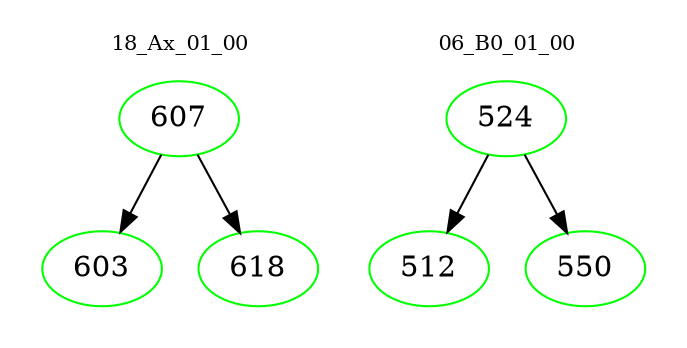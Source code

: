 digraph{
subgraph cluster_0 {
color = white
label = "18_Ax_01_00";
fontsize=10;
T0_607 [label="607", color="green"]
T0_607 -> T0_603 [color="black"]
T0_603 [label="603", color="green"]
T0_607 -> T0_618 [color="black"]
T0_618 [label="618", color="green"]
}
subgraph cluster_1 {
color = white
label = "06_B0_01_00";
fontsize=10;
T1_524 [label="524", color="green"]
T1_524 -> T1_512 [color="black"]
T1_512 [label="512", color="green"]
T1_524 -> T1_550 [color="black"]
T1_550 [label="550", color="green"]
}
}
